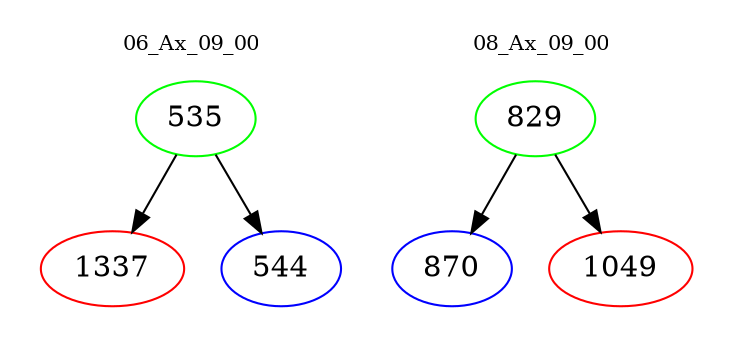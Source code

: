 digraph{
subgraph cluster_0 {
color = white
label = "06_Ax_09_00";
fontsize=10;
T0_535 [label="535", color="green"]
T0_535 -> T0_1337 [color="black"]
T0_1337 [label="1337", color="red"]
T0_535 -> T0_544 [color="black"]
T0_544 [label="544", color="blue"]
}
subgraph cluster_1 {
color = white
label = "08_Ax_09_00";
fontsize=10;
T1_829 [label="829", color="green"]
T1_829 -> T1_870 [color="black"]
T1_870 [label="870", color="blue"]
T1_829 -> T1_1049 [color="black"]
T1_1049 [label="1049", color="red"]
}
}
